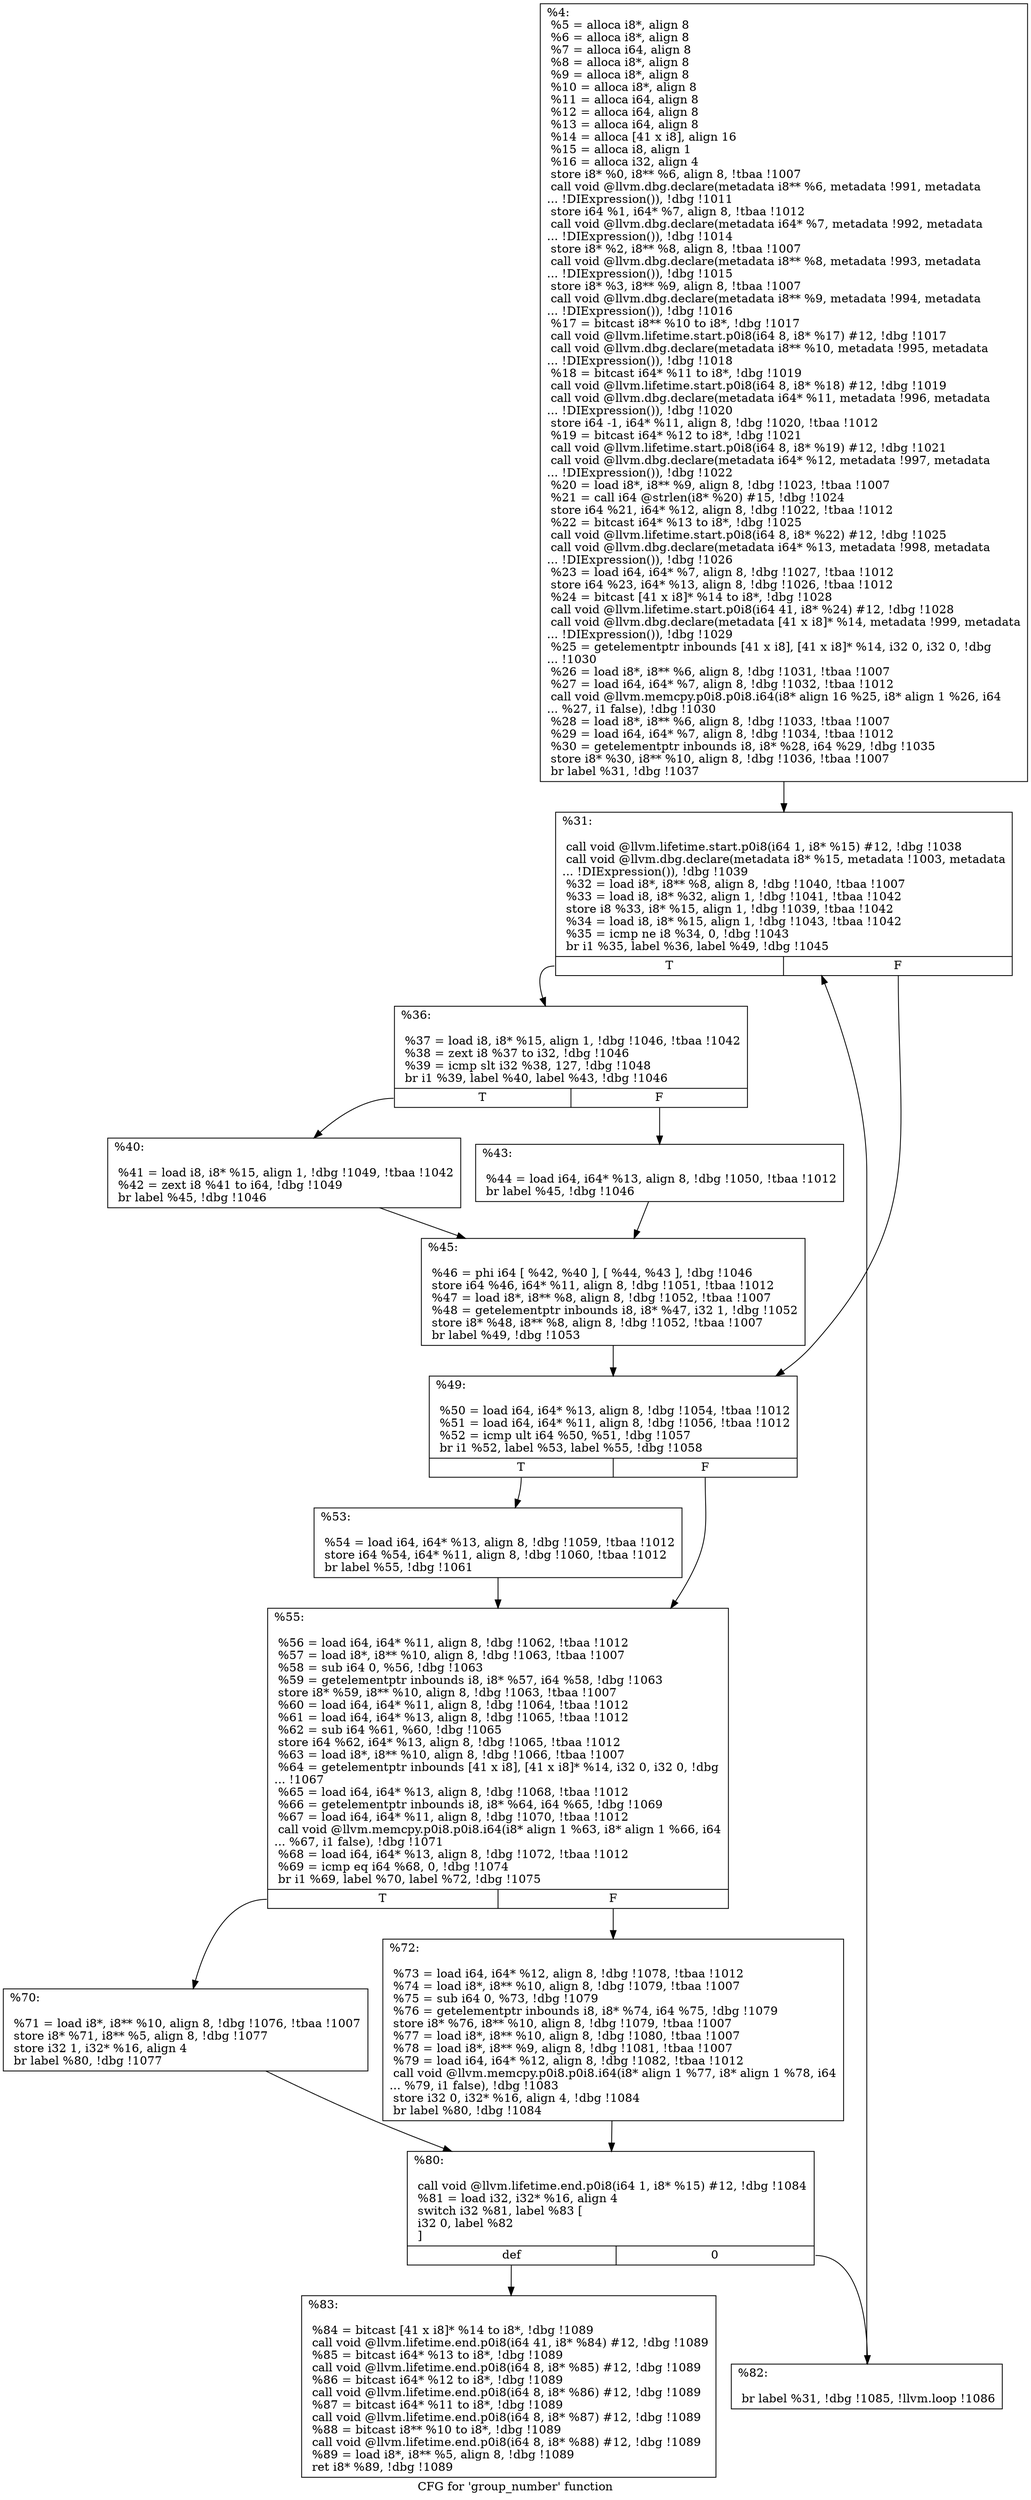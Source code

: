 digraph "CFG for 'group_number' function" {
	label="CFG for 'group_number' function";

	Node0x199f2a0 [shape=record,label="{%4:\l  %5 = alloca i8*, align 8\l  %6 = alloca i8*, align 8\l  %7 = alloca i64, align 8\l  %8 = alloca i8*, align 8\l  %9 = alloca i8*, align 8\l  %10 = alloca i8*, align 8\l  %11 = alloca i64, align 8\l  %12 = alloca i64, align 8\l  %13 = alloca i64, align 8\l  %14 = alloca [41 x i8], align 16\l  %15 = alloca i8, align 1\l  %16 = alloca i32, align 4\l  store i8* %0, i8** %6, align 8, !tbaa !1007\l  call void @llvm.dbg.declare(metadata i8** %6, metadata !991, metadata\l... !DIExpression()), !dbg !1011\l  store i64 %1, i64* %7, align 8, !tbaa !1012\l  call void @llvm.dbg.declare(metadata i64* %7, metadata !992, metadata\l... !DIExpression()), !dbg !1014\l  store i8* %2, i8** %8, align 8, !tbaa !1007\l  call void @llvm.dbg.declare(metadata i8** %8, metadata !993, metadata\l... !DIExpression()), !dbg !1015\l  store i8* %3, i8** %9, align 8, !tbaa !1007\l  call void @llvm.dbg.declare(metadata i8** %9, metadata !994, metadata\l... !DIExpression()), !dbg !1016\l  %17 = bitcast i8** %10 to i8*, !dbg !1017\l  call void @llvm.lifetime.start.p0i8(i64 8, i8* %17) #12, !dbg !1017\l  call void @llvm.dbg.declare(metadata i8** %10, metadata !995, metadata\l... !DIExpression()), !dbg !1018\l  %18 = bitcast i64* %11 to i8*, !dbg !1019\l  call void @llvm.lifetime.start.p0i8(i64 8, i8* %18) #12, !dbg !1019\l  call void @llvm.dbg.declare(metadata i64* %11, metadata !996, metadata\l... !DIExpression()), !dbg !1020\l  store i64 -1, i64* %11, align 8, !dbg !1020, !tbaa !1012\l  %19 = bitcast i64* %12 to i8*, !dbg !1021\l  call void @llvm.lifetime.start.p0i8(i64 8, i8* %19) #12, !dbg !1021\l  call void @llvm.dbg.declare(metadata i64* %12, metadata !997, metadata\l... !DIExpression()), !dbg !1022\l  %20 = load i8*, i8** %9, align 8, !dbg !1023, !tbaa !1007\l  %21 = call i64 @strlen(i8* %20) #15, !dbg !1024\l  store i64 %21, i64* %12, align 8, !dbg !1022, !tbaa !1012\l  %22 = bitcast i64* %13 to i8*, !dbg !1025\l  call void @llvm.lifetime.start.p0i8(i64 8, i8* %22) #12, !dbg !1025\l  call void @llvm.dbg.declare(metadata i64* %13, metadata !998, metadata\l... !DIExpression()), !dbg !1026\l  %23 = load i64, i64* %7, align 8, !dbg !1027, !tbaa !1012\l  store i64 %23, i64* %13, align 8, !dbg !1026, !tbaa !1012\l  %24 = bitcast [41 x i8]* %14 to i8*, !dbg !1028\l  call void @llvm.lifetime.start.p0i8(i64 41, i8* %24) #12, !dbg !1028\l  call void @llvm.dbg.declare(metadata [41 x i8]* %14, metadata !999, metadata\l... !DIExpression()), !dbg !1029\l  %25 = getelementptr inbounds [41 x i8], [41 x i8]* %14, i32 0, i32 0, !dbg\l... !1030\l  %26 = load i8*, i8** %6, align 8, !dbg !1031, !tbaa !1007\l  %27 = load i64, i64* %7, align 8, !dbg !1032, !tbaa !1012\l  call void @llvm.memcpy.p0i8.p0i8.i64(i8* align 16 %25, i8* align 1 %26, i64\l... %27, i1 false), !dbg !1030\l  %28 = load i8*, i8** %6, align 8, !dbg !1033, !tbaa !1007\l  %29 = load i64, i64* %7, align 8, !dbg !1034, !tbaa !1012\l  %30 = getelementptr inbounds i8, i8* %28, i64 %29, !dbg !1035\l  store i8* %30, i8** %10, align 8, !dbg !1036, !tbaa !1007\l  br label %31, !dbg !1037\l}"];
	Node0x199f2a0 -> Node0x199f420;
	Node0x199f420 [shape=record,label="{%31:\l\l  call void @llvm.lifetime.start.p0i8(i64 1, i8* %15) #12, !dbg !1038\l  call void @llvm.dbg.declare(metadata i8* %15, metadata !1003, metadata\l... !DIExpression()), !dbg !1039\l  %32 = load i8*, i8** %8, align 8, !dbg !1040, !tbaa !1007\l  %33 = load i8, i8* %32, align 1, !dbg !1041, !tbaa !1042\l  store i8 %33, i8* %15, align 1, !dbg !1039, !tbaa !1042\l  %34 = load i8, i8* %15, align 1, !dbg !1043, !tbaa !1042\l  %35 = icmp ne i8 %34, 0, !dbg !1043\l  br i1 %35, label %36, label %49, !dbg !1045\l|{<s0>T|<s1>F}}"];
	Node0x199f420:s0 -> Node0x199f470;
	Node0x199f420:s1 -> Node0x199f5b0;
	Node0x199f470 [shape=record,label="{%36:\l\l  %37 = load i8, i8* %15, align 1, !dbg !1046, !tbaa !1042\l  %38 = zext i8 %37 to i32, !dbg !1046\l  %39 = icmp slt i32 %38, 127, !dbg !1048\l  br i1 %39, label %40, label %43, !dbg !1046\l|{<s0>T|<s1>F}}"];
	Node0x199f470:s0 -> Node0x199f4c0;
	Node0x199f470:s1 -> Node0x199f510;
	Node0x199f4c0 [shape=record,label="{%40:\l\l  %41 = load i8, i8* %15, align 1, !dbg !1049, !tbaa !1042\l  %42 = zext i8 %41 to i64, !dbg !1049\l  br label %45, !dbg !1046\l}"];
	Node0x199f4c0 -> Node0x199f560;
	Node0x199f510 [shape=record,label="{%43:\l\l  %44 = load i64, i64* %13, align 8, !dbg !1050, !tbaa !1012\l  br label %45, !dbg !1046\l}"];
	Node0x199f510 -> Node0x199f560;
	Node0x199f560 [shape=record,label="{%45:\l\l  %46 = phi i64 [ %42, %40 ], [ %44, %43 ], !dbg !1046\l  store i64 %46, i64* %11, align 8, !dbg !1051, !tbaa !1012\l  %47 = load i8*, i8** %8, align 8, !dbg !1052, !tbaa !1007\l  %48 = getelementptr inbounds i8, i8* %47, i32 1, !dbg !1052\l  store i8* %48, i8** %8, align 8, !dbg !1052, !tbaa !1007\l  br label %49, !dbg !1053\l}"];
	Node0x199f560 -> Node0x199f5b0;
	Node0x199f5b0 [shape=record,label="{%49:\l\l  %50 = load i64, i64* %13, align 8, !dbg !1054, !tbaa !1012\l  %51 = load i64, i64* %11, align 8, !dbg !1056, !tbaa !1012\l  %52 = icmp ult i64 %50, %51, !dbg !1057\l  br i1 %52, label %53, label %55, !dbg !1058\l|{<s0>T|<s1>F}}"];
	Node0x199f5b0:s0 -> Node0x199f600;
	Node0x199f5b0:s1 -> Node0x199f650;
	Node0x199f600 [shape=record,label="{%53:\l\l  %54 = load i64, i64* %13, align 8, !dbg !1059, !tbaa !1012\l  store i64 %54, i64* %11, align 8, !dbg !1060, !tbaa !1012\l  br label %55, !dbg !1061\l}"];
	Node0x199f600 -> Node0x199f650;
	Node0x199f650 [shape=record,label="{%55:\l\l  %56 = load i64, i64* %11, align 8, !dbg !1062, !tbaa !1012\l  %57 = load i8*, i8** %10, align 8, !dbg !1063, !tbaa !1007\l  %58 = sub i64 0, %56, !dbg !1063\l  %59 = getelementptr inbounds i8, i8* %57, i64 %58, !dbg !1063\l  store i8* %59, i8** %10, align 8, !dbg !1063, !tbaa !1007\l  %60 = load i64, i64* %11, align 8, !dbg !1064, !tbaa !1012\l  %61 = load i64, i64* %13, align 8, !dbg !1065, !tbaa !1012\l  %62 = sub i64 %61, %60, !dbg !1065\l  store i64 %62, i64* %13, align 8, !dbg !1065, !tbaa !1012\l  %63 = load i8*, i8** %10, align 8, !dbg !1066, !tbaa !1007\l  %64 = getelementptr inbounds [41 x i8], [41 x i8]* %14, i32 0, i32 0, !dbg\l... !1067\l  %65 = load i64, i64* %13, align 8, !dbg !1068, !tbaa !1012\l  %66 = getelementptr inbounds i8, i8* %64, i64 %65, !dbg !1069\l  %67 = load i64, i64* %11, align 8, !dbg !1070, !tbaa !1012\l  call void @llvm.memcpy.p0i8.p0i8.i64(i8* align 1 %63, i8* align 1 %66, i64\l... %67, i1 false), !dbg !1071\l  %68 = load i64, i64* %13, align 8, !dbg !1072, !tbaa !1012\l  %69 = icmp eq i64 %68, 0, !dbg !1074\l  br i1 %69, label %70, label %72, !dbg !1075\l|{<s0>T|<s1>F}}"];
	Node0x199f650:s0 -> Node0x199f6a0;
	Node0x199f650:s1 -> Node0x199f6f0;
	Node0x199f6a0 [shape=record,label="{%70:\l\l  %71 = load i8*, i8** %10, align 8, !dbg !1076, !tbaa !1007\l  store i8* %71, i8** %5, align 8, !dbg !1077\l  store i32 1, i32* %16, align 4\l  br label %80, !dbg !1077\l}"];
	Node0x199f6a0 -> Node0x199f740;
	Node0x199f6f0 [shape=record,label="{%72:\l\l  %73 = load i64, i64* %12, align 8, !dbg !1078, !tbaa !1012\l  %74 = load i8*, i8** %10, align 8, !dbg !1079, !tbaa !1007\l  %75 = sub i64 0, %73, !dbg !1079\l  %76 = getelementptr inbounds i8, i8* %74, i64 %75, !dbg !1079\l  store i8* %76, i8** %10, align 8, !dbg !1079, !tbaa !1007\l  %77 = load i8*, i8** %10, align 8, !dbg !1080, !tbaa !1007\l  %78 = load i8*, i8** %9, align 8, !dbg !1081, !tbaa !1007\l  %79 = load i64, i64* %12, align 8, !dbg !1082, !tbaa !1012\l  call void @llvm.memcpy.p0i8.p0i8.i64(i8* align 1 %77, i8* align 1 %78, i64\l... %79, i1 false), !dbg !1083\l  store i32 0, i32* %16, align 4, !dbg !1084\l  br label %80, !dbg !1084\l}"];
	Node0x199f6f0 -> Node0x199f740;
	Node0x199f740 [shape=record,label="{%80:\l\l  call void @llvm.lifetime.end.p0i8(i64 1, i8* %15) #12, !dbg !1084\l  %81 = load i32, i32* %16, align 4\l  switch i32 %81, label %83 [\l    i32 0, label %82\l  ]\l|{<s0>def|<s1>0}}"];
	Node0x199f740:s0 -> Node0x199f7e0;
	Node0x199f740:s1 -> Node0x199f790;
	Node0x199f790 [shape=record,label="{%82:\l\l  br label %31, !dbg !1085, !llvm.loop !1086\l}"];
	Node0x199f790 -> Node0x199f420;
	Node0x199f7e0 [shape=record,label="{%83:\l\l  %84 = bitcast [41 x i8]* %14 to i8*, !dbg !1089\l  call void @llvm.lifetime.end.p0i8(i64 41, i8* %84) #12, !dbg !1089\l  %85 = bitcast i64* %13 to i8*, !dbg !1089\l  call void @llvm.lifetime.end.p0i8(i64 8, i8* %85) #12, !dbg !1089\l  %86 = bitcast i64* %12 to i8*, !dbg !1089\l  call void @llvm.lifetime.end.p0i8(i64 8, i8* %86) #12, !dbg !1089\l  %87 = bitcast i64* %11 to i8*, !dbg !1089\l  call void @llvm.lifetime.end.p0i8(i64 8, i8* %87) #12, !dbg !1089\l  %88 = bitcast i8** %10 to i8*, !dbg !1089\l  call void @llvm.lifetime.end.p0i8(i64 8, i8* %88) #12, !dbg !1089\l  %89 = load i8*, i8** %5, align 8, !dbg !1089\l  ret i8* %89, !dbg !1089\l}"];
}
